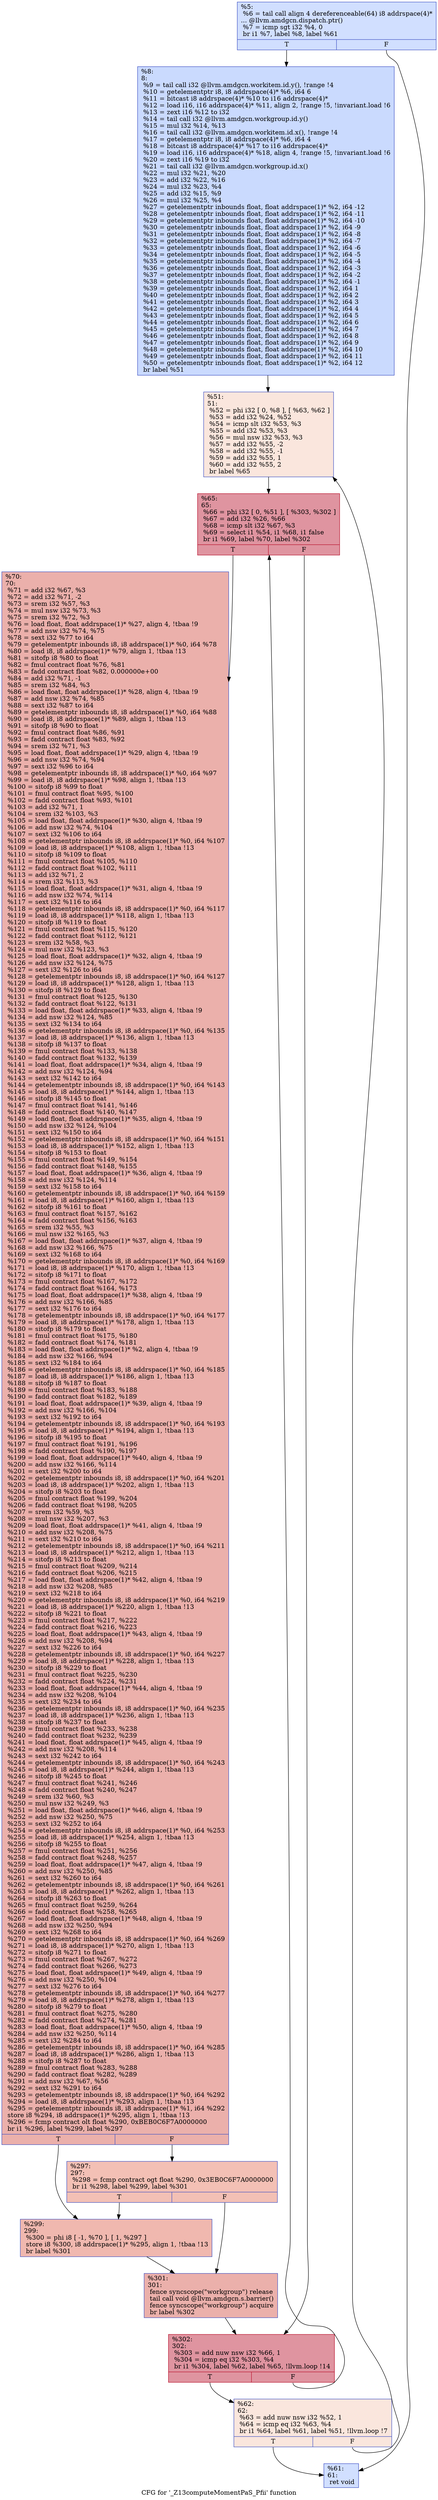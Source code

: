 digraph "CFG for '_Z13computeMomentPaS_Pfii' function" {
	label="CFG for '_Z13computeMomentPaS_Pfii' function";

	Node0x50644b0 [shape=record,color="#3d50c3ff", style=filled, fillcolor="#96b7ff70",label="{%5:\l  %6 = tail call align 4 dereferenceable(64) i8 addrspace(4)*\l... @llvm.amdgcn.dispatch.ptr()\l  %7 = icmp sgt i32 %4, 0\l  br i1 %7, label %8, label %61\l|{<s0>T|<s1>F}}"];
	Node0x50644b0:s0 -> Node0x5064d80;
	Node0x50644b0:s1 -> Node0x5064e10;
	Node0x5064d80 [shape=record,color="#3d50c3ff", style=filled, fillcolor="#88abfd70",label="{%8:\l8:                                                \l  %9 = tail call i32 @llvm.amdgcn.workitem.id.y(), !range !4\l  %10 = getelementptr i8, i8 addrspace(4)* %6, i64 6\l  %11 = bitcast i8 addrspace(4)* %10 to i16 addrspace(4)*\l  %12 = load i16, i16 addrspace(4)* %11, align 2, !range !5, !invariant.load !6\l  %13 = zext i16 %12 to i32\l  %14 = tail call i32 @llvm.amdgcn.workgroup.id.y()\l  %15 = mul i32 %14, %13\l  %16 = tail call i32 @llvm.amdgcn.workitem.id.x(), !range !4\l  %17 = getelementptr i8, i8 addrspace(4)* %6, i64 4\l  %18 = bitcast i8 addrspace(4)* %17 to i16 addrspace(4)*\l  %19 = load i16, i16 addrspace(4)* %18, align 4, !range !5, !invariant.load !6\l  %20 = zext i16 %19 to i32\l  %21 = tail call i32 @llvm.amdgcn.workgroup.id.x()\l  %22 = mul i32 %21, %20\l  %23 = add i32 %22, %16\l  %24 = mul i32 %23, %4\l  %25 = add i32 %15, %9\l  %26 = mul i32 %25, %4\l  %27 = getelementptr inbounds float, float addrspace(1)* %2, i64 -12\l  %28 = getelementptr inbounds float, float addrspace(1)* %2, i64 -11\l  %29 = getelementptr inbounds float, float addrspace(1)* %2, i64 -10\l  %30 = getelementptr inbounds float, float addrspace(1)* %2, i64 -9\l  %31 = getelementptr inbounds float, float addrspace(1)* %2, i64 -8\l  %32 = getelementptr inbounds float, float addrspace(1)* %2, i64 -7\l  %33 = getelementptr inbounds float, float addrspace(1)* %2, i64 -6\l  %34 = getelementptr inbounds float, float addrspace(1)* %2, i64 -5\l  %35 = getelementptr inbounds float, float addrspace(1)* %2, i64 -4\l  %36 = getelementptr inbounds float, float addrspace(1)* %2, i64 -3\l  %37 = getelementptr inbounds float, float addrspace(1)* %2, i64 -2\l  %38 = getelementptr inbounds float, float addrspace(1)* %2, i64 -1\l  %39 = getelementptr inbounds float, float addrspace(1)* %2, i64 1\l  %40 = getelementptr inbounds float, float addrspace(1)* %2, i64 2\l  %41 = getelementptr inbounds float, float addrspace(1)* %2, i64 3\l  %42 = getelementptr inbounds float, float addrspace(1)* %2, i64 4\l  %43 = getelementptr inbounds float, float addrspace(1)* %2, i64 5\l  %44 = getelementptr inbounds float, float addrspace(1)* %2, i64 6\l  %45 = getelementptr inbounds float, float addrspace(1)* %2, i64 7\l  %46 = getelementptr inbounds float, float addrspace(1)* %2, i64 8\l  %47 = getelementptr inbounds float, float addrspace(1)* %2, i64 9\l  %48 = getelementptr inbounds float, float addrspace(1)* %2, i64 10\l  %49 = getelementptr inbounds float, float addrspace(1)* %2, i64 11\l  %50 = getelementptr inbounds float, float addrspace(1)* %2, i64 12\l  br label %51\l}"];
	Node0x5064d80 -> Node0x5069460;
	Node0x5069460 [shape=record,color="#3d50c3ff", style=filled, fillcolor="#f3c7b170",label="{%51:\l51:                                               \l  %52 = phi i32 [ 0, %8 ], [ %63, %62 ]\l  %53 = add i32 %24, %52\l  %54 = icmp slt i32 %53, %3\l  %55 = add i32 %53, %3\l  %56 = mul nsw i32 %53, %3\l  %57 = add i32 %55, -2\l  %58 = add i32 %55, -1\l  %59 = add i32 %55, 1\l  %60 = add i32 %55, 2\l  br label %65\l}"];
	Node0x5069460 -> Node0x5069c10;
	Node0x5064e10 [shape=record,color="#3d50c3ff", style=filled, fillcolor="#96b7ff70",label="{%61:\l61:                                               \l  ret void\l}"];
	Node0x5069590 [shape=record,color="#3d50c3ff", style=filled, fillcolor="#f3c7b170",label="{%62:\l62:                                               \l  %63 = add nuw nsw i32 %52, 1\l  %64 = icmp eq i32 %63, %4\l  br i1 %64, label %61, label %51, !llvm.loop !7\l|{<s0>T|<s1>F}}"];
	Node0x5069590:s0 -> Node0x5064e10;
	Node0x5069590:s1 -> Node0x5069460;
	Node0x5069c10 [shape=record,color="#b70d28ff", style=filled, fillcolor="#b70d2870",label="{%65:\l65:                                               \l  %66 = phi i32 [ 0, %51 ], [ %303, %302 ]\l  %67 = add i32 %26, %66\l  %68 = icmp slt i32 %67, %3\l  %69 = select i1 %54, i1 %68, i1 false\l  br i1 %69, label %70, label %302\l|{<s0>T|<s1>F}}"];
	Node0x5069c10:s0 -> Node0x506a540;
	Node0x5069c10:s1 -> Node0x5068670;
	Node0x506a540 [shape=record,color="#3d50c3ff", style=filled, fillcolor="#d24b4070",label="{%70:\l70:                                               \l  %71 = add i32 %67, %3\l  %72 = add i32 %71, -2\l  %73 = srem i32 %57, %3\l  %74 = mul nsw i32 %73, %3\l  %75 = srem i32 %72, %3\l  %76 = load float, float addrspace(1)* %27, align 4, !tbaa !9\l  %77 = add nsw i32 %74, %75\l  %78 = sext i32 %77 to i64\l  %79 = getelementptr inbounds i8, i8 addrspace(1)* %0, i64 %78\l  %80 = load i8, i8 addrspace(1)* %79, align 1, !tbaa !13\l  %81 = sitofp i8 %80 to float\l  %82 = fmul contract float %76, %81\l  %83 = fadd contract float %82, 0.000000e+00\l  %84 = add i32 %71, -1\l  %85 = srem i32 %84, %3\l  %86 = load float, float addrspace(1)* %28, align 4, !tbaa !9\l  %87 = add nsw i32 %74, %85\l  %88 = sext i32 %87 to i64\l  %89 = getelementptr inbounds i8, i8 addrspace(1)* %0, i64 %88\l  %90 = load i8, i8 addrspace(1)* %89, align 1, !tbaa !13\l  %91 = sitofp i8 %90 to float\l  %92 = fmul contract float %86, %91\l  %93 = fadd contract float %83, %92\l  %94 = srem i32 %71, %3\l  %95 = load float, float addrspace(1)* %29, align 4, !tbaa !9\l  %96 = add nsw i32 %74, %94\l  %97 = sext i32 %96 to i64\l  %98 = getelementptr inbounds i8, i8 addrspace(1)* %0, i64 %97\l  %99 = load i8, i8 addrspace(1)* %98, align 1, !tbaa !13\l  %100 = sitofp i8 %99 to float\l  %101 = fmul contract float %95, %100\l  %102 = fadd contract float %93, %101\l  %103 = add i32 %71, 1\l  %104 = srem i32 %103, %3\l  %105 = load float, float addrspace(1)* %30, align 4, !tbaa !9\l  %106 = add nsw i32 %74, %104\l  %107 = sext i32 %106 to i64\l  %108 = getelementptr inbounds i8, i8 addrspace(1)* %0, i64 %107\l  %109 = load i8, i8 addrspace(1)* %108, align 1, !tbaa !13\l  %110 = sitofp i8 %109 to float\l  %111 = fmul contract float %105, %110\l  %112 = fadd contract float %102, %111\l  %113 = add i32 %71, 2\l  %114 = srem i32 %113, %3\l  %115 = load float, float addrspace(1)* %31, align 4, !tbaa !9\l  %116 = add nsw i32 %74, %114\l  %117 = sext i32 %116 to i64\l  %118 = getelementptr inbounds i8, i8 addrspace(1)* %0, i64 %117\l  %119 = load i8, i8 addrspace(1)* %118, align 1, !tbaa !13\l  %120 = sitofp i8 %119 to float\l  %121 = fmul contract float %115, %120\l  %122 = fadd contract float %112, %121\l  %123 = srem i32 %58, %3\l  %124 = mul nsw i32 %123, %3\l  %125 = load float, float addrspace(1)* %32, align 4, !tbaa !9\l  %126 = add nsw i32 %124, %75\l  %127 = sext i32 %126 to i64\l  %128 = getelementptr inbounds i8, i8 addrspace(1)* %0, i64 %127\l  %129 = load i8, i8 addrspace(1)* %128, align 1, !tbaa !13\l  %130 = sitofp i8 %129 to float\l  %131 = fmul contract float %125, %130\l  %132 = fadd contract float %122, %131\l  %133 = load float, float addrspace(1)* %33, align 4, !tbaa !9\l  %134 = add nsw i32 %124, %85\l  %135 = sext i32 %134 to i64\l  %136 = getelementptr inbounds i8, i8 addrspace(1)* %0, i64 %135\l  %137 = load i8, i8 addrspace(1)* %136, align 1, !tbaa !13\l  %138 = sitofp i8 %137 to float\l  %139 = fmul contract float %133, %138\l  %140 = fadd contract float %132, %139\l  %141 = load float, float addrspace(1)* %34, align 4, !tbaa !9\l  %142 = add nsw i32 %124, %94\l  %143 = sext i32 %142 to i64\l  %144 = getelementptr inbounds i8, i8 addrspace(1)* %0, i64 %143\l  %145 = load i8, i8 addrspace(1)* %144, align 1, !tbaa !13\l  %146 = sitofp i8 %145 to float\l  %147 = fmul contract float %141, %146\l  %148 = fadd contract float %140, %147\l  %149 = load float, float addrspace(1)* %35, align 4, !tbaa !9\l  %150 = add nsw i32 %124, %104\l  %151 = sext i32 %150 to i64\l  %152 = getelementptr inbounds i8, i8 addrspace(1)* %0, i64 %151\l  %153 = load i8, i8 addrspace(1)* %152, align 1, !tbaa !13\l  %154 = sitofp i8 %153 to float\l  %155 = fmul contract float %149, %154\l  %156 = fadd contract float %148, %155\l  %157 = load float, float addrspace(1)* %36, align 4, !tbaa !9\l  %158 = add nsw i32 %124, %114\l  %159 = sext i32 %158 to i64\l  %160 = getelementptr inbounds i8, i8 addrspace(1)* %0, i64 %159\l  %161 = load i8, i8 addrspace(1)* %160, align 1, !tbaa !13\l  %162 = sitofp i8 %161 to float\l  %163 = fmul contract float %157, %162\l  %164 = fadd contract float %156, %163\l  %165 = srem i32 %55, %3\l  %166 = mul nsw i32 %165, %3\l  %167 = load float, float addrspace(1)* %37, align 4, !tbaa !9\l  %168 = add nsw i32 %166, %75\l  %169 = sext i32 %168 to i64\l  %170 = getelementptr inbounds i8, i8 addrspace(1)* %0, i64 %169\l  %171 = load i8, i8 addrspace(1)* %170, align 1, !tbaa !13\l  %172 = sitofp i8 %171 to float\l  %173 = fmul contract float %167, %172\l  %174 = fadd contract float %164, %173\l  %175 = load float, float addrspace(1)* %38, align 4, !tbaa !9\l  %176 = add nsw i32 %166, %85\l  %177 = sext i32 %176 to i64\l  %178 = getelementptr inbounds i8, i8 addrspace(1)* %0, i64 %177\l  %179 = load i8, i8 addrspace(1)* %178, align 1, !tbaa !13\l  %180 = sitofp i8 %179 to float\l  %181 = fmul contract float %175, %180\l  %182 = fadd contract float %174, %181\l  %183 = load float, float addrspace(1)* %2, align 4, !tbaa !9\l  %184 = add nsw i32 %166, %94\l  %185 = sext i32 %184 to i64\l  %186 = getelementptr inbounds i8, i8 addrspace(1)* %0, i64 %185\l  %187 = load i8, i8 addrspace(1)* %186, align 1, !tbaa !13\l  %188 = sitofp i8 %187 to float\l  %189 = fmul contract float %183, %188\l  %190 = fadd contract float %182, %189\l  %191 = load float, float addrspace(1)* %39, align 4, !tbaa !9\l  %192 = add nsw i32 %166, %104\l  %193 = sext i32 %192 to i64\l  %194 = getelementptr inbounds i8, i8 addrspace(1)* %0, i64 %193\l  %195 = load i8, i8 addrspace(1)* %194, align 1, !tbaa !13\l  %196 = sitofp i8 %195 to float\l  %197 = fmul contract float %191, %196\l  %198 = fadd contract float %190, %197\l  %199 = load float, float addrspace(1)* %40, align 4, !tbaa !9\l  %200 = add nsw i32 %166, %114\l  %201 = sext i32 %200 to i64\l  %202 = getelementptr inbounds i8, i8 addrspace(1)* %0, i64 %201\l  %203 = load i8, i8 addrspace(1)* %202, align 1, !tbaa !13\l  %204 = sitofp i8 %203 to float\l  %205 = fmul contract float %199, %204\l  %206 = fadd contract float %198, %205\l  %207 = srem i32 %59, %3\l  %208 = mul nsw i32 %207, %3\l  %209 = load float, float addrspace(1)* %41, align 4, !tbaa !9\l  %210 = add nsw i32 %208, %75\l  %211 = sext i32 %210 to i64\l  %212 = getelementptr inbounds i8, i8 addrspace(1)* %0, i64 %211\l  %213 = load i8, i8 addrspace(1)* %212, align 1, !tbaa !13\l  %214 = sitofp i8 %213 to float\l  %215 = fmul contract float %209, %214\l  %216 = fadd contract float %206, %215\l  %217 = load float, float addrspace(1)* %42, align 4, !tbaa !9\l  %218 = add nsw i32 %208, %85\l  %219 = sext i32 %218 to i64\l  %220 = getelementptr inbounds i8, i8 addrspace(1)* %0, i64 %219\l  %221 = load i8, i8 addrspace(1)* %220, align 1, !tbaa !13\l  %222 = sitofp i8 %221 to float\l  %223 = fmul contract float %217, %222\l  %224 = fadd contract float %216, %223\l  %225 = load float, float addrspace(1)* %43, align 4, !tbaa !9\l  %226 = add nsw i32 %208, %94\l  %227 = sext i32 %226 to i64\l  %228 = getelementptr inbounds i8, i8 addrspace(1)* %0, i64 %227\l  %229 = load i8, i8 addrspace(1)* %228, align 1, !tbaa !13\l  %230 = sitofp i8 %229 to float\l  %231 = fmul contract float %225, %230\l  %232 = fadd contract float %224, %231\l  %233 = load float, float addrspace(1)* %44, align 4, !tbaa !9\l  %234 = add nsw i32 %208, %104\l  %235 = sext i32 %234 to i64\l  %236 = getelementptr inbounds i8, i8 addrspace(1)* %0, i64 %235\l  %237 = load i8, i8 addrspace(1)* %236, align 1, !tbaa !13\l  %238 = sitofp i8 %237 to float\l  %239 = fmul contract float %233, %238\l  %240 = fadd contract float %232, %239\l  %241 = load float, float addrspace(1)* %45, align 4, !tbaa !9\l  %242 = add nsw i32 %208, %114\l  %243 = sext i32 %242 to i64\l  %244 = getelementptr inbounds i8, i8 addrspace(1)* %0, i64 %243\l  %245 = load i8, i8 addrspace(1)* %244, align 1, !tbaa !13\l  %246 = sitofp i8 %245 to float\l  %247 = fmul contract float %241, %246\l  %248 = fadd contract float %240, %247\l  %249 = srem i32 %60, %3\l  %250 = mul nsw i32 %249, %3\l  %251 = load float, float addrspace(1)* %46, align 4, !tbaa !9\l  %252 = add nsw i32 %250, %75\l  %253 = sext i32 %252 to i64\l  %254 = getelementptr inbounds i8, i8 addrspace(1)* %0, i64 %253\l  %255 = load i8, i8 addrspace(1)* %254, align 1, !tbaa !13\l  %256 = sitofp i8 %255 to float\l  %257 = fmul contract float %251, %256\l  %258 = fadd contract float %248, %257\l  %259 = load float, float addrspace(1)* %47, align 4, !tbaa !9\l  %260 = add nsw i32 %250, %85\l  %261 = sext i32 %260 to i64\l  %262 = getelementptr inbounds i8, i8 addrspace(1)* %0, i64 %261\l  %263 = load i8, i8 addrspace(1)* %262, align 1, !tbaa !13\l  %264 = sitofp i8 %263 to float\l  %265 = fmul contract float %259, %264\l  %266 = fadd contract float %258, %265\l  %267 = load float, float addrspace(1)* %48, align 4, !tbaa !9\l  %268 = add nsw i32 %250, %94\l  %269 = sext i32 %268 to i64\l  %270 = getelementptr inbounds i8, i8 addrspace(1)* %0, i64 %269\l  %271 = load i8, i8 addrspace(1)* %270, align 1, !tbaa !13\l  %272 = sitofp i8 %271 to float\l  %273 = fmul contract float %267, %272\l  %274 = fadd contract float %266, %273\l  %275 = load float, float addrspace(1)* %49, align 4, !tbaa !9\l  %276 = add nsw i32 %250, %104\l  %277 = sext i32 %276 to i64\l  %278 = getelementptr inbounds i8, i8 addrspace(1)* %0, i64 %277\l  %279 = load i8, i8 addrspace(1)* %278, align 1, !tbaa !13\l  %280 = sitofp i8 %279 to float\l  %281 = fmul contract float %275, %280\l  %282 = fadd contract float %274, %281\l  %283 = load float, float addrspace(1)* %50, align 4, !tbaa !9\l  %284 = add nsw i32 %250, %114\l  %285 = sext i32 %284 to i64\l  %286 = getelementptr inbounds i8, i8 addrspace(1)* %0, i64 %285\l  %287 = load i8, i8 addrspace(1)* %286, align 1, !tbaa !13\l  %288 = sitofp i8 %287 to float\l  %289 = fmul contract float %283, %288\l  %290 = fadd contract float %282, %289\l  %291 = add nsw i32 %67, %56\l  %292 = sext i32 %291 to i64\l  %293 = getelementptr inbounds i8, i8 addrspace(1)* %0, i64 %292\l  %294 = load i8, i8 addrspace(1)* %293, align 1, !tbaa !13\l  %295 = getelementptr inbounds i8, i8 addrspace(1)* %1, i64 %292\l  store i8 %294, i8 addrspace(1)* %295, align 1, !tbaa !13\l  %296 = fcmp contract olt float %290, 0xBEB0C6F7A0000000\l  br i1 %296, label %299, label %297\l|{<s0>T|<s1>F}}"];
	Node0x506a540:s0 -> Node0x5065cb0;
	Node0x506a540:s1 -> Node0x5074b00;
	Node0x5074b00 [shape=record,color="#3d50c3ff", style=filled, fillcolor="#e5705870",label="{%297:\l297:                                              \l  %298 = fcmp contract ogt float %290, 0x3EB0C6F7A0000000\l  br i1 %298, label %299, label %301\l|{<s0>T|<s1>F}}"];
	Node0x5074b00:s0 -> Node0x5065cb0;
	Node0x5074b00:s1 -> Node0x5074cd0;
	Node0x5065cb0 [shape=record,color="#3d50c3ff", style=filled, fillcolor="#dc5d4a70",label="{%299:\l299:                                              \l  %300 = phi i8 [ -1, %70 ], [ 1, %297 ]\l  store i8 %300, i8 addrspace(1)* %295, align 1, !tbaa !13\l  br label %301\l}"];
	Node0x5065cb0 -> Node0x5074cd0;
	Node0x5074cd0 [shape=record,color="#3d50c3ff", style=filled, fillcolor="#d24b4070",label="{%301:\l301:                                              \l  fence syncscope(\"workgroup\") release\l  tail call void @llvm.amdgcn.s.barrier()\l  fence syncscope(\"workgroup\") acquire\l  br label %302\l}"];
	Node0x5074cd0 -> Node0x5068670;
	Node0x5068670 [shape=record,color="#b70d28ff", style=filled, fillcolor="#b70d2870",label="{%302:\l302:                                              \l  %303 = add nuw nsw i32 %66, 1\l  %304 = icmp eq i32 %303, %4\l  br i1 %304, label %62, label %65, !llvm.loop !14\l|{<s0>T|<s1>F}}"];
	Node0x5068670:s0 -> Node0x5069590;
	Node0x5068670:s1 -> Node0x5069c10;
}
